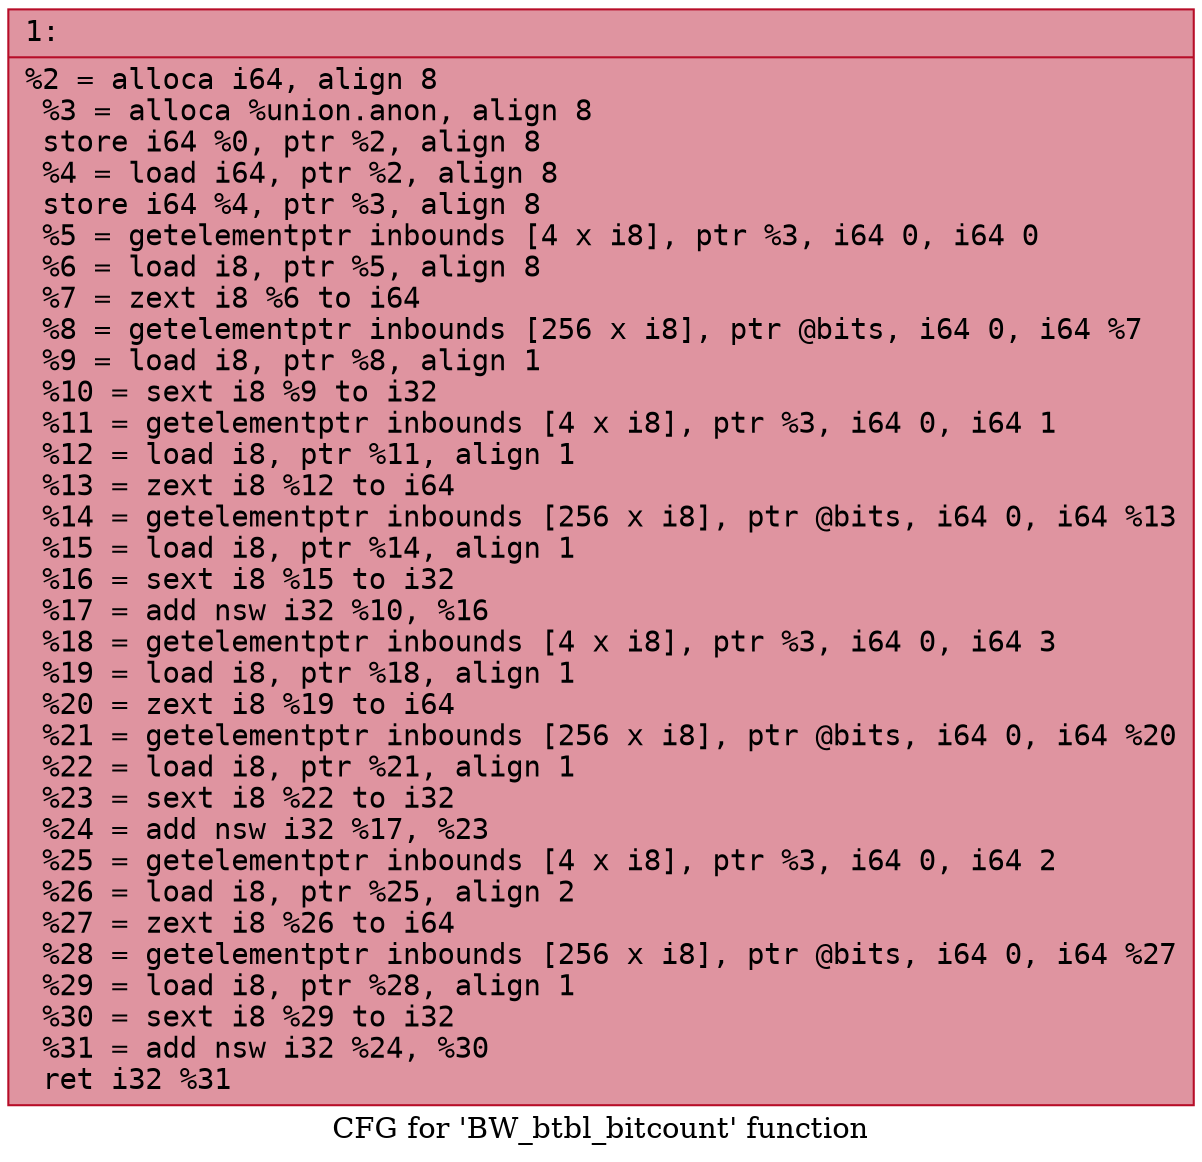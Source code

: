 digraph "CFG for 'BW_btbl_bitcount' function" {
	label="CFG for 'BW_btbl_bitcount' function";

	Node0x600001d80050 [shape=record,color="#b70d28ff", style=filled, fillcolor="#b70d2870" fontname="Courier",label="{1:\l|  %2 = alloca i64, align 8\l  %3 = alloca %union.anon, align 8\l  store i64 %0, ptr %2, align 8\l  %4 = load i64, ptr %2, align 8\l  store i64 %4, ptr %3, align 8\l  %5 = getelementptr inbounds [4 x i8], ptr %3, i64 0, i64 0\l  %6 = load i8, ptr %5, align 8\l  %7 = zext i8 %6 to i64\l  %8 = getelementptr inbounds [256 x i8], ptr @bits, i64 0, i64 %7\l  %9 = load i8, ptr %8, align 1\l  %10 = sext i8 %9 to i32\l  %11 = getelementptr inbounds [4 x i8], ptr %3, i64 0, i64 1\l  %12 = load i8, ptr %11, align 1\l  %13 = zext i8 %12 to i64\l  %14 = getelementptr inbounds [256 x i8], ptr @bits, i64 0, i64 %13\l  %15 = load i8, ptr %14, align 1\l  %16 = sext i8 %15 to i32\l  %17 = add nsw i32 %10, %16\l  %18 = getelementptr inbounds [4 x i8], ptr %3, i64 0, i64 3\l  %19 = load i8, ptr %18, align 1\l  %20 = zext i8 %19 to i64\l  %21 = getelementptr inbounds [256 x i8], ptr @bits, i64 0, i64 %20\l  %22 = load i8, ptr %21, align 1\l  %23 = sext i8 %22 to i32\l  %24 = add nsw i32 %17, %23\l  %25 = getelementptr inbounds [4 x i8], ptr %3, i64 0, i64 2\l  %26 = load i8, ptr %25, align 2\l  %27 = zext i8 %26 to i64\l  %28 = getelementptr inbounds [256 x i8], ptr @bits, i64 0, i64 %27\l  %29 = load i8, ptr %28, align 1\l  %30 = sext i8 %29 to i32\l  %31 = add nsw i32 %24, %30\l  ret i32 %31\l}"];
}
